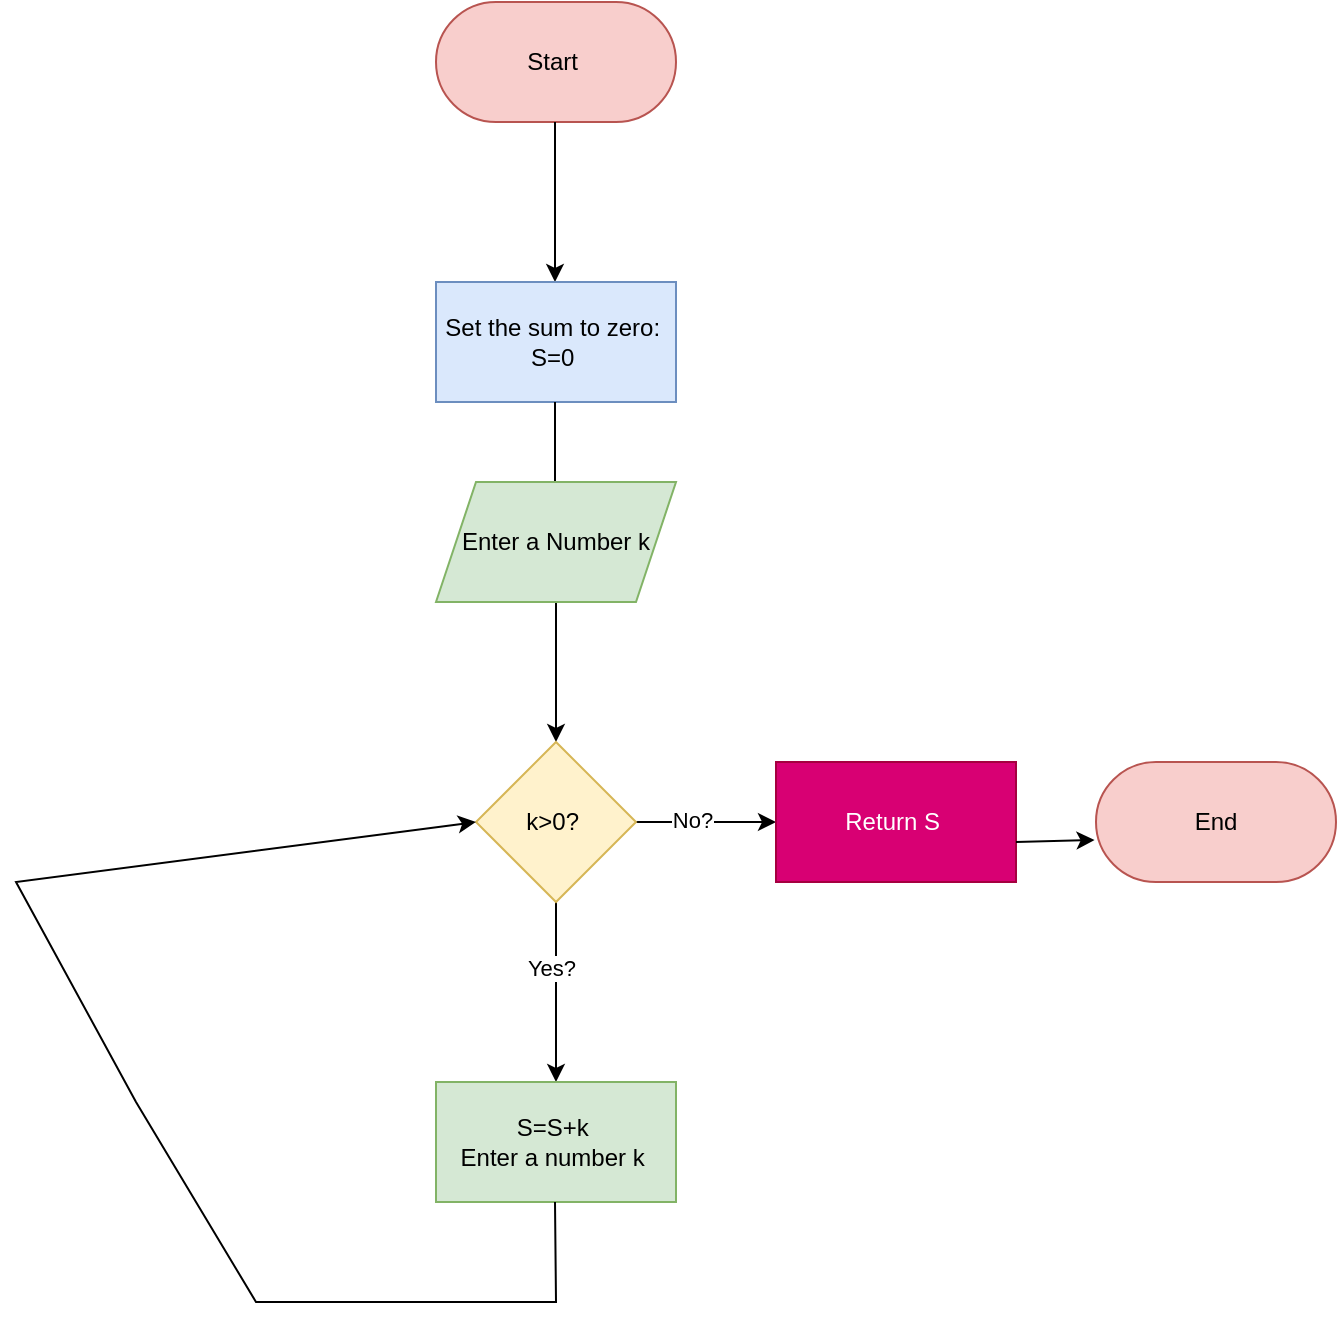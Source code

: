 <mxfile version="21.6.5" type="github">
  <diagram name="Page-1" id="4SEkBgGU9MFd3pYI2Ane">
    <mxGraphModel dx="794" dy="509" grid="1" gridSize="10" guides="1" tooltips="1" connect="1" arrows="1" fold="1" page="1" pageScale="1" pageWidth="827" pageHeight="1169" math="0" shadow="0">
      <root>
        <mxCell id="0" />
        <mxCell id="1" parent="0" />
        <mxCell id="69QMp6pnVAmk6tygVrCd-1" value="Start&amp;nbsp;" style="rounded=1;whiteSpace=wrap;html=1;arcSize=50;fillColor=#f8cecc;strokeColor=#b85450;" vertex="1" parent="1">
          <mxGeometry x="320" y="40" width="120" height="60" as="geometry" />
        </mxCell>
        <mxCell id="69QMp6pnVAmk6tygVrCd-2" value="" style="endArrow=classic;html=1;rounded=0;" edge="1" parent="1">
          <mxGeometry width="50" height="50" relative="1" as="geometry">
            <mxPoint x="379.5" y="100" as="sourcePoint" />
            <mxPoint x="379.5" y="180" as="targetPoint" />
          </mxGeometry>
        </mxCell>
        <mxCell id="69QMp6pnVAmk6tygVrCd-3" value="Set the sum to zero:&amp;nbsp;&lt;br&gt;S=0&amp;nbsp;" style="rounded=0;whiteSpace=wrap;html=1;fillColor=#dae8fc;strokeColor=#6c8ebf;" vertex="1" parent="1">
          <mxGeometry x="320" y="180" width="120" height="60" as="geometry" />
        </mxCell>
        <mxCell id="69QMp6pnVAmk6tygVrCd-4" value="" style="endArrow=classic;html=1;rounded=0;" edge="1" parent="1">
          <mxGeometry width="50" height="50" relative="1" as="geometry">
            <mxPoint x="379.5" y="240" as="sourcePoint" />
            <mxPoint x="379.5" y="320" as="targetPoint" />
          </mxGeometry>
        </mxCell>
        <mxCell id="69QMp6pnVAmk6tygVrCd-8" value="" style="edgeStyle=orthogonalEdgeStyle;rounded=0;orthogonalLoop=1;jettySize=auto;html=1;" edge="1" parent="1" source="69QMp6pnVAmk6tygVrCd-6" target="69QMp6pnVAmk6tygVrCd-7">
          <mxGeometry relative="1" as="geometry" />
        </mxCell>
        <mxCell id="69QMp6pnVAmk6tygVrCd-6" value="Enter a Number k" style="shape=parallelogram;perimeter=parallelogramPerimeter;whiteSpace=wrap;html=1;fixedSize=1;fillColor=#d5e8d4;strokeColor=#82b366;" vertex="1" parent="1">
          <mxGeometry x="320" y="280" width="120" height="60" as="geometry" />
        </mxCell>
        <mxCell id="69QMp6pnVAmk6tygVrCd-10" value="" style="edgeStyle=orthogonalEdgeStyle;rounded=0;orthogonalLoop=1;jettySize=auto;html=1;" edge="1" parent="1" source="69QMp6pnVAmk6tygVrCd-7">
          <mxGeometry relative="1" as="geometry">
            <mxPoint x="490" y="450" as="targetPoint" />
          </mxGeometry>
        </mxCell>
        <mxCell id="69QMp6pnVAmk6tygVrCd-13" value="No?" style="edgeLabel;html=1;align=center;verticalAlign=middle;resizable=0;points=[];" vertex="1" connectable="0" parent="69QMp6pnVAmk6tygVrCd-10">
          <mxGeometry x="-0.206" y="1" relative="1" as="geometry">
            <mxPoint as="offset" />
          </mxGeometry>
        </mxCell>
        <mxCell id="69QMp6pnVAmk6tygVrCd-17" value="" style="edgeStyle=orthogonalEdgeStyle;rounded=0;orthogonalLoop=1;jettySize=auto;html=1;" edge="1" parent="1" source="69QMp6pnVAmk6tygVrCd-7" target="69QMp6pnVAmk6tygVrCd-16">
          <mxGeometry relative="1" as="geometry" />
        </mxCell>
        <mxCell id="69QMp6pnVAmk6tygVrCd-18" value="Yes?&amp;nbsp;" style="edgeLabel;html=1;align=center;verticalAlign=middle;resizable=0;points=[];" vertex="1" connectable="0" parent="69QMp6pnVAmk6tygVrCd-17">
          <mxGeometry x="-0.267" y="-1" relative="1" as="geometry">
            <mxPoint as="offset" />
          </mxGeometry>
        </mxCell>
        <mxCell id="69QMp6pnVAmk6tygVrCd-7" value="k&amp;gt;0?&amp;nbsp;" style="rhombus;whiteSpace=wrap;html=1;fillColor=#fff2cc;strokeColor=#d6b656;" vertex="1" parent="1">
          <mxGeometry x="340" y="410" width="80" height="80" as="geometry" />
        </mxCell>
        <mxCell id="69QMp6pnVAmk6tygVrCd-16" value="S=S+k&amp;nbsp;&lt;br&gt;Enter a number k&amp;nbsp;" style="whiteSpace=wrap;html=1;fillColor=#d5e8d4;strokeColor=#82b366;" vertex="1" parent="1">
          <mxGeometry x="320" y="580" width="120" height="60" as="geometry" />
        </mxCell>
        <mxCell id="69QMp6pnVAmk6tygVrCd-19" value="" style="endArrow=classic;html=1;rounded=0;entryX=0;entryY=0.5;entryDx=0;entryDy=0;" edge="1" parent="1" target="69QMp6pnVAmk6tygVrCd-7">
          <mxGeometry width="50" height="50" relative="1" as="geometry">
            <mxPoint x="379.5" y="640" as="sourcePoint" />
            <mxPoint x="280" y="460" as="targetPoint" />
            <Array as="points">
              <mxPoint x="380" y="690" />
              <mxPoint x="230" y="690" />
              <mxPoint x="170" y="590" />
              <mxPoint x="110" y="480" />
            </Array>
          </mxGeometry>
        </mxCell>
        <mxCell id="69QMp6pnVAmk6tygVrCd-20" value="Return S&amp;nbsp;" style="rounded=0;whiteSpace=wrap;html=1;fillColor=#d80073;fontColor=#ffffff;strokeColor=#A50040;" vertex="1" parent="1">
          <mxGeometry x="490" y="420" width="120" height="60" as="geometry" />
        </mxCell>
        <mxCell id="69QMp6pnVAmk6tygVrCd-23" value="End" style="rounded=1;whiteSpace=wrap;html=1;arcSize=50;fillColor=#f8cecc;strokeColor=#b85450;" vertex="1" parent="1">
          <mxGeometry x="650" y="420" width="120" height="60" as="geometry" />
        </mxCell>
        <mxCell id="69QMp6pnVAmk6tygVrCd-24" value="" style="endArrow=classic;html=1;rounded=0;entryX=-0.006;entryY=0.65;entryDx=0;entryDy=0;entryPerimeter=0;" edge="1" parent="1" target="69QMp6pnVAmk6tygVrCd-23">
          <mxGeometry width="50" height="50" relative="1" as="geometry">
            <mxPoint x="610" y="460" as="sourcePoint" />
            <mxPoint x="640" y="460" as="targetPoint" />
          </mxGeometry>
        </mxCell>
      </root>
    </mxGraphModel>
  </diagram>
</mxfile>
